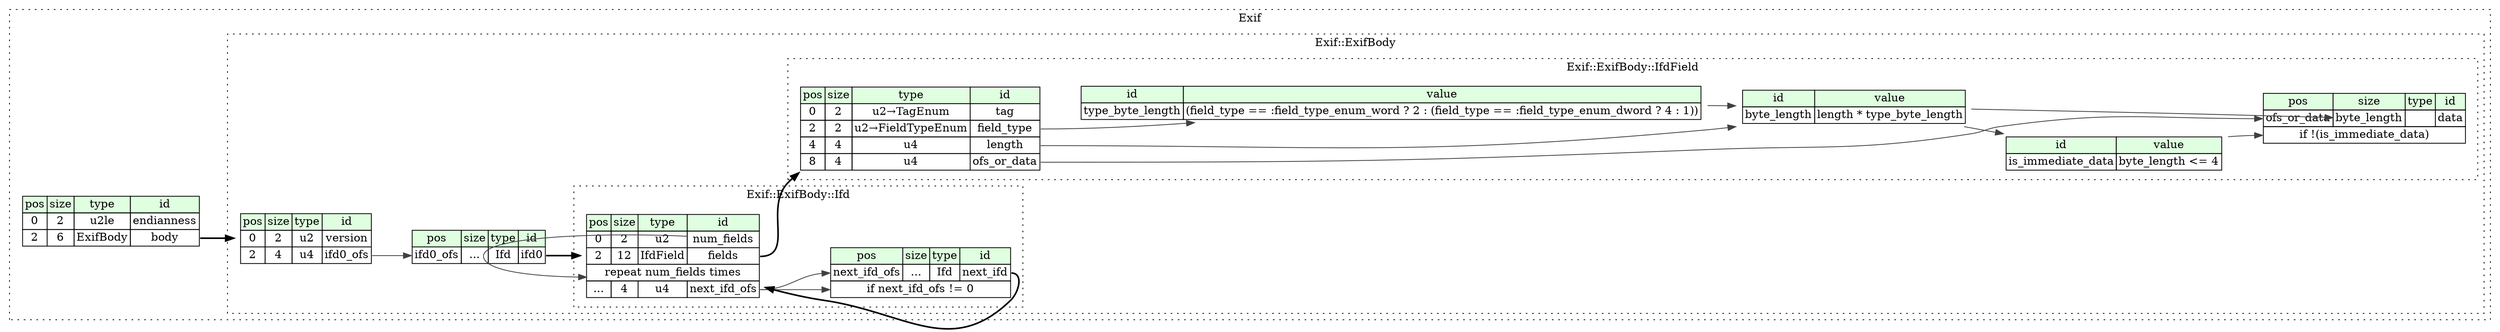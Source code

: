 digraph {
	rankdir=LR;
	node [shape=plaintext];
	subgraph cluster__exif {
		label="Exif";
		graph[style=dotted];

		exif__seq [label=<<TABLE BORDER="0" CELLBORDER="1" CELLSPACING="0">
			<TR><TD BGCOLOR="#E0FFE0">pos</TD><TD BGCOLOR="#E0FFE0">size</TD><TD BGCOLOR="#E0FFE0">type</TD><TD BGCOLOR="#E0FFE0">id</TD></TR>
			<TR><TD PORT="endianness_pos">0</TD><TD PORT="endianness_size">2</TD><TD>u2le</TD><TD PORT="endianness_type">endianness</TD></TR>
			<TR><TD PORT="body_pos">2</TD><TD PORT="body_size">6</TD><TD>ExifBody</TD><TD PORT="body_type">body</TD></TR>
		</TABLE>>];
		subgraph cluster__exif_body {
			label="Exif::ExifBody";
			graph[style=dotted];

			exif_body__seq [label=<<TABLE BORDER="0" CELLBORDER="1" CELLSPACING="0">
				<TR><TD BGCOLOR="#E0FFE0">pos</TD><TD BGCOLOR="#E0FFE0">size</TD><TD BGCOLOR="#E0FFE0">type</TD><TD BGCOLOR="#E0FFE0">id</TD></TR>
				<TR><TD PORT="version_pos">0</TD><TD PORT="version_size">2</TD><TD>u2</TD><TD PORT="version_type">version</TD></TR>
				<TR><TD PORT="ifd0_ofs_pos">2</TD><TD PORT="ifd0_ofs_size">4</TD><TD>u4</TD><TD PORT="ifd0_ofs_type">ifd0_ofs</TD></TR>
			</TABLE>>];
			exif_body__inst__ifd0 [label=<<TABLE BORDER="0" CELLBORDER="1" CELLSPACING="0">
				<TR><TD BGCOLOR="#E0FFE0">pos</TD><TD BGCOLOR="#E0FFE0">size</TD><TD BGCOLOR="#E0FFE0">type</TD><TD BGCOLOR="#E0FFE0">id</TD></TR>
				<TR><TD PORT="ifd0_pos">ifd0_ofs</TD><TD PORT="ifd0_size">...</TD><TD>Ifd</TD><TD PORT="ifd0_type">ifd0</TD></TR>
			</TABLE>>];
			subgraph cluster__ifd {
				label="Exif::ExifBody::Ifd";
				graph[style=dotted];

				ifd__seq [label=<<TABLE BORDER="0" CELLBORDER="1" CELLSPACING="0">
					<TR><TD BGCOLOR="#E0FFE0">pos</TD><TD BGCOLOR="#E0FFE0">size</TD><TD BGCOLOR="#E0FFE0">type</TD><TD BGCOLOR="#E0FFE0">id</TD></TR>
					<TR><TD PORT="num_fields_pos">0</TD><TD PORT="num_fields_size">2</TD><TD>u2</TD><TD PORT="num_fields_type">num_fields</TD></TR>
					<TR><TD PORT="fields_pos">2</TD><TD PORT="fields_size">12</TD><TD>IfdField</TD><TD PORT="fields_type">fields</TD></TR>
					<TR><TD COLSPAN="4" PORT="fields__repeat">repeat num_fields times</TD></TR>
					<TR><TD PORT="next_ifd_ofs_pos">...</TD><TD PORT="next_ifd_ofs_size">4</TD><TD>u4</TD><TD PORT="next_ifd_ofs_type">next_ifd_ofs</TD></TR>
				</TABLE>>];
				ifd__inst__next_ifd [label=<<TABLE BORDER="0" CELLBORDER="1" CELLSPACING="0">
					<TR><TD BGCOLOR="#E0FFE0">pos</TD><TD BGCOLOR="#E0FFE0">size</TD><TD BGCOLOR="#E0FFE0">type</TD><TD BGCOLOR="#E0FFE0">id</TD></TR>
					<TR><TD PORT="next_ifd_pos">next_ifd_ofs</TD><TD PORT="next_ifd_size">...</TD><TD>Ifd</TD><TD PORT="next_ifd_type">next_ifd</TD></TR>
					<TR><TD COLSPAN="4" PORT="next_ifd__if">if next_ifd_ofs != 0</TD></TR>
				</TABLE>>];
			}
			subgraph cluster__ifd_field {
				label="Exif::ExifBody::IfdField";
				graph[style=dotted];

				ifd_field__seq [label=<<TABLE BORDER="0" CELLBORDER="1" CELLSPACING="0">
					<TR><TD BGCOLOR="#E0FFE0">pos</TD><TD BGCOLOR="#E0FFE0">size</TD><TD BGCOLOR="#E0FFE0">type</TD><TD BGCOLOR="#E0FFE0">id</TD></TR>
					<TR><TD PORT="tag_pos">0</TD><TD PORT="tag_size">2</TD><TD>u2→TagEnum</TD><TD PORT="tag_type">tag</TD></TR>
					<TR><TD PORT="field_type_pos">2</TD><TD PORT="field_type_size">2</TD><TD>u2→FieldTypeEnum</TD><TD PORT="field_type_type">field_type</TD></TR>
					<TR><TD PORT="length_pos">4</TD><TD PORT="length_size">4</TD><TD>u4</TD><TD PORT="length_type">length</TD></TR>
					<TR><TD PORT="ofs_or_data_pos">8</TD><TD PORT="ofs_or_data_size">4</TD><TD>u4</TD><TD PORT="ofs_or_data_type">ofs_or_data</TD></TR>
				</TABLE>>];
				ifd_field__inst__byte_length [label=<<TABLE BORDER="0" CELLBORDER="1" CELLSPACING="0">
					<TR><TD BGCOLOR="#E0FFE0">id</TD><TD BGCOLOR="#E0FFE0">value</TD></TR>
					<TR><TD>byte_length</TD><TD>length * type_byte_length</TD></TR>
				</TABLE>>];
				ifd_field__inst__data [label=<<TABLE BORDER="0" CELLBORDER="1" CELLSPACING="0">
					<TR><TD BGCOLOR="#E0FFE0">pos</TD><TD BGCOLOR="#E0FFE0">size</TD><TD BGCOLOR="#E0FFE0">type</TD><TD BGCOLOR="#E0FFE0">id</TD></TR>
					<TR><TD PORT="data_pos">ofs_or_data</TD><TD PORT="data_size">byte_length</TD><TD></TD><TD PORT="data_type">data</TD></TR>
					<TR><TD COLSPAN="4" PORT="data__if">if !(is_immediate_data)</TD></TR>
				</TABLE>>];
				ifd_field__inst__is_immediate_data [label=<<TABLE BORDER="0" CELLBORDER="1" CELLSPACING="0">
					<TR><TD BGCOLOR="#E0FFE0">id</TD><TD BGCOLOR="#E0FFE0">value</TD></TR>
					<TR><TD>is_immediate_data</TD><TD>byte_length &lt;= 4</TD></TR>
				</TABLE>>];
				ifd_field__inst__type_byte_length [label=<<TABLE BORDER="0" CELLBORDER="1" CELLSPACING="0">
					<TR><TD BGCOLOR="#E0FFE0">id</TD><TD BGCOLOR="#E0FFE0">value</TD></TR>
					<TR><TD>type_byte_length</TD><TD>(field_type == :field_type_enum_word ? 2 : (field_type == :field_type_enum_dword ? 4 : 1))</TD></TR>
				</TABLE>>];
			}
		}
	}
	exif__seq:body_type -> exif_body__seq [style=bold];
	exif_body__seq:ifd0_ofs_type -> exif_body__inst__ifd0:ifd0_pos [color="#404040"];
	exif_body__inst__ifd0:ifd0_type -> ifd__seq [style=bold];
	ifd__seq:fields_type -> ifd_field__seq [style=bold];
	ifd__seq:num_fields_type -> ifd__seq:fields__repeat [color="#404040"];
	ifd__seq:next_ifd_ofs_type -> ifd__inst__next_ifd:next_ifd_pos [color="#404040"];
	ifd__inst__next_ifd:next_ifd_type -> ifd__seq [style=bold];
	ifd__seq:next_ifd_ofs_type -> ifd__inst__next_ifd:next_ifd__if [color="#404040"];
	ifd_field__seq:length_type -> ifd_field__inst__byte_length [color="#404040"];
	ifd_field__inst__type_byte_length:type_byte_length_type -> ifd_field__inst__byte_length [color="#404040"];
	ifd_field__seq:ofs_or_data_type -> ifd_field__inst__data:data_pos [color="#404040"];
	ifd_field__inst__byte_length:byte_length_type -> ifd_field__inst__data:data_size [color="#404040"];
	ifd_field__inst__is_immediate_data:is_immediate_data_type -> ifd_field__inst__data:data__if [color="#404040"];
	ifd_field__inst__byte_length:byte_length_type -> ifd_field__inst__is_immediate_data [color="#404040"];
	ifd_field__seq:field_type_type -> ifd_field__inst__type_byte_length [color="#404040"];
}
